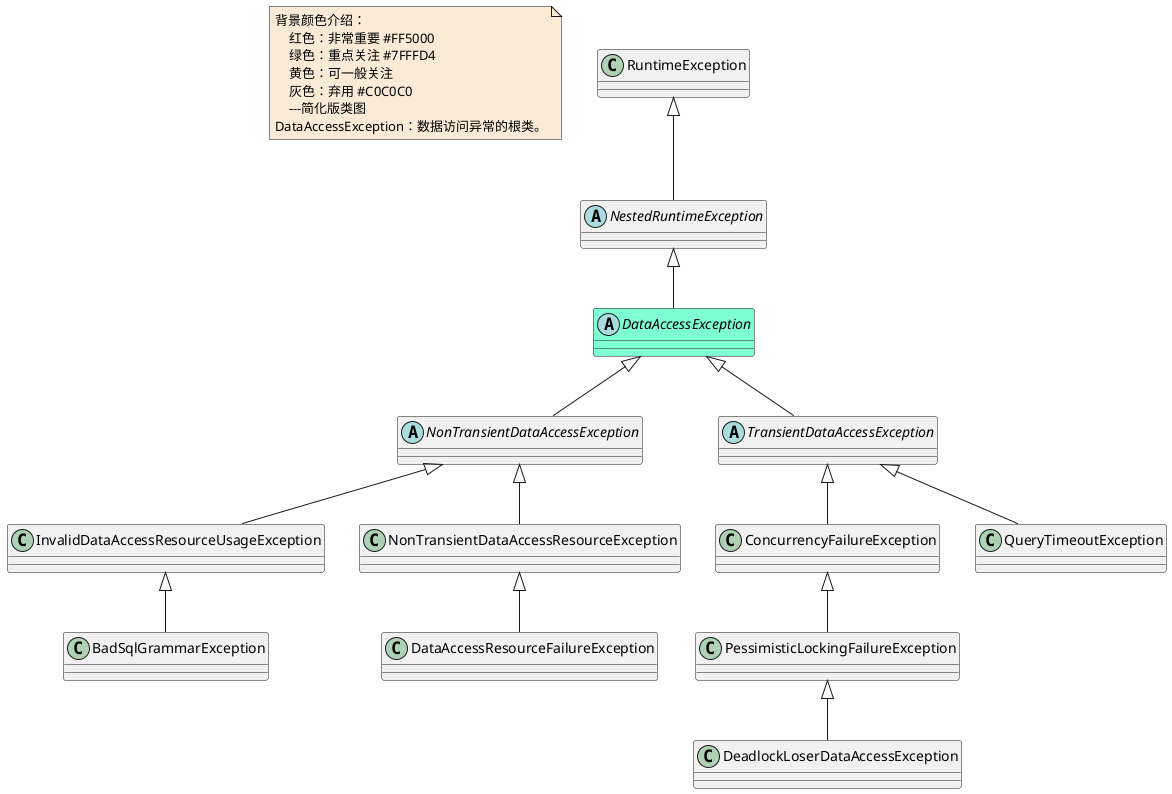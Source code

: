 @startuml

note  as N1 #FAEBD7
    背景颜色介绍：
        红色：非常重要 #FF5000
        绿色：重点关注 #7FFFD4
        黄色：可一般关注
        灰色：弃用 #C0C0C0
        ---简化版类图
    DataAccessException：数据访问异常的根类。
end note


abstract class DataAccessException #7FFFD4
class BadSqlGrammarException
class ConcurrencyFailureException
class DataAccessResourceFailureException
class DeadlockLoserDataAccessException
class InvalidDataAccessResourceUsageException
abstract class NestedRuntimeException
abstract class NonTransientDataAccessException
class NonTransientDataAccessResourceException
class QueryTimeoutException
class RuntimeException
abstract class TransientDataAccessException



ConcurrencyFailureException <|-- PessimisticLockingFailureException

DataAccessException <|-- NonTransientDataAccessException
DataAccessException <|-- TransientDataAccessException


InvalidDataAccessResourceUsageException <|-- BadSqlGrammarException


NestedRuntimeException <|-- DataAccessException


NonTransientDataAccessException <|-- InvalidDataAccessResourceUsageException
NonTransientDataAccessException <|-- NonTransientDataAccessResourceException

NonTransientDataAccessResourceException <|-- DataAccessResourceFailureException

PessimisticLockingFailureException <|-- DeadlockLoserDataAccessException

RuntimeException <|-- NestedRuntimeException

TransientDataAccessException <|-- ConcurrencyFailureException
TransientDataAccessException <|-- QueryTimeoutException

@enduml